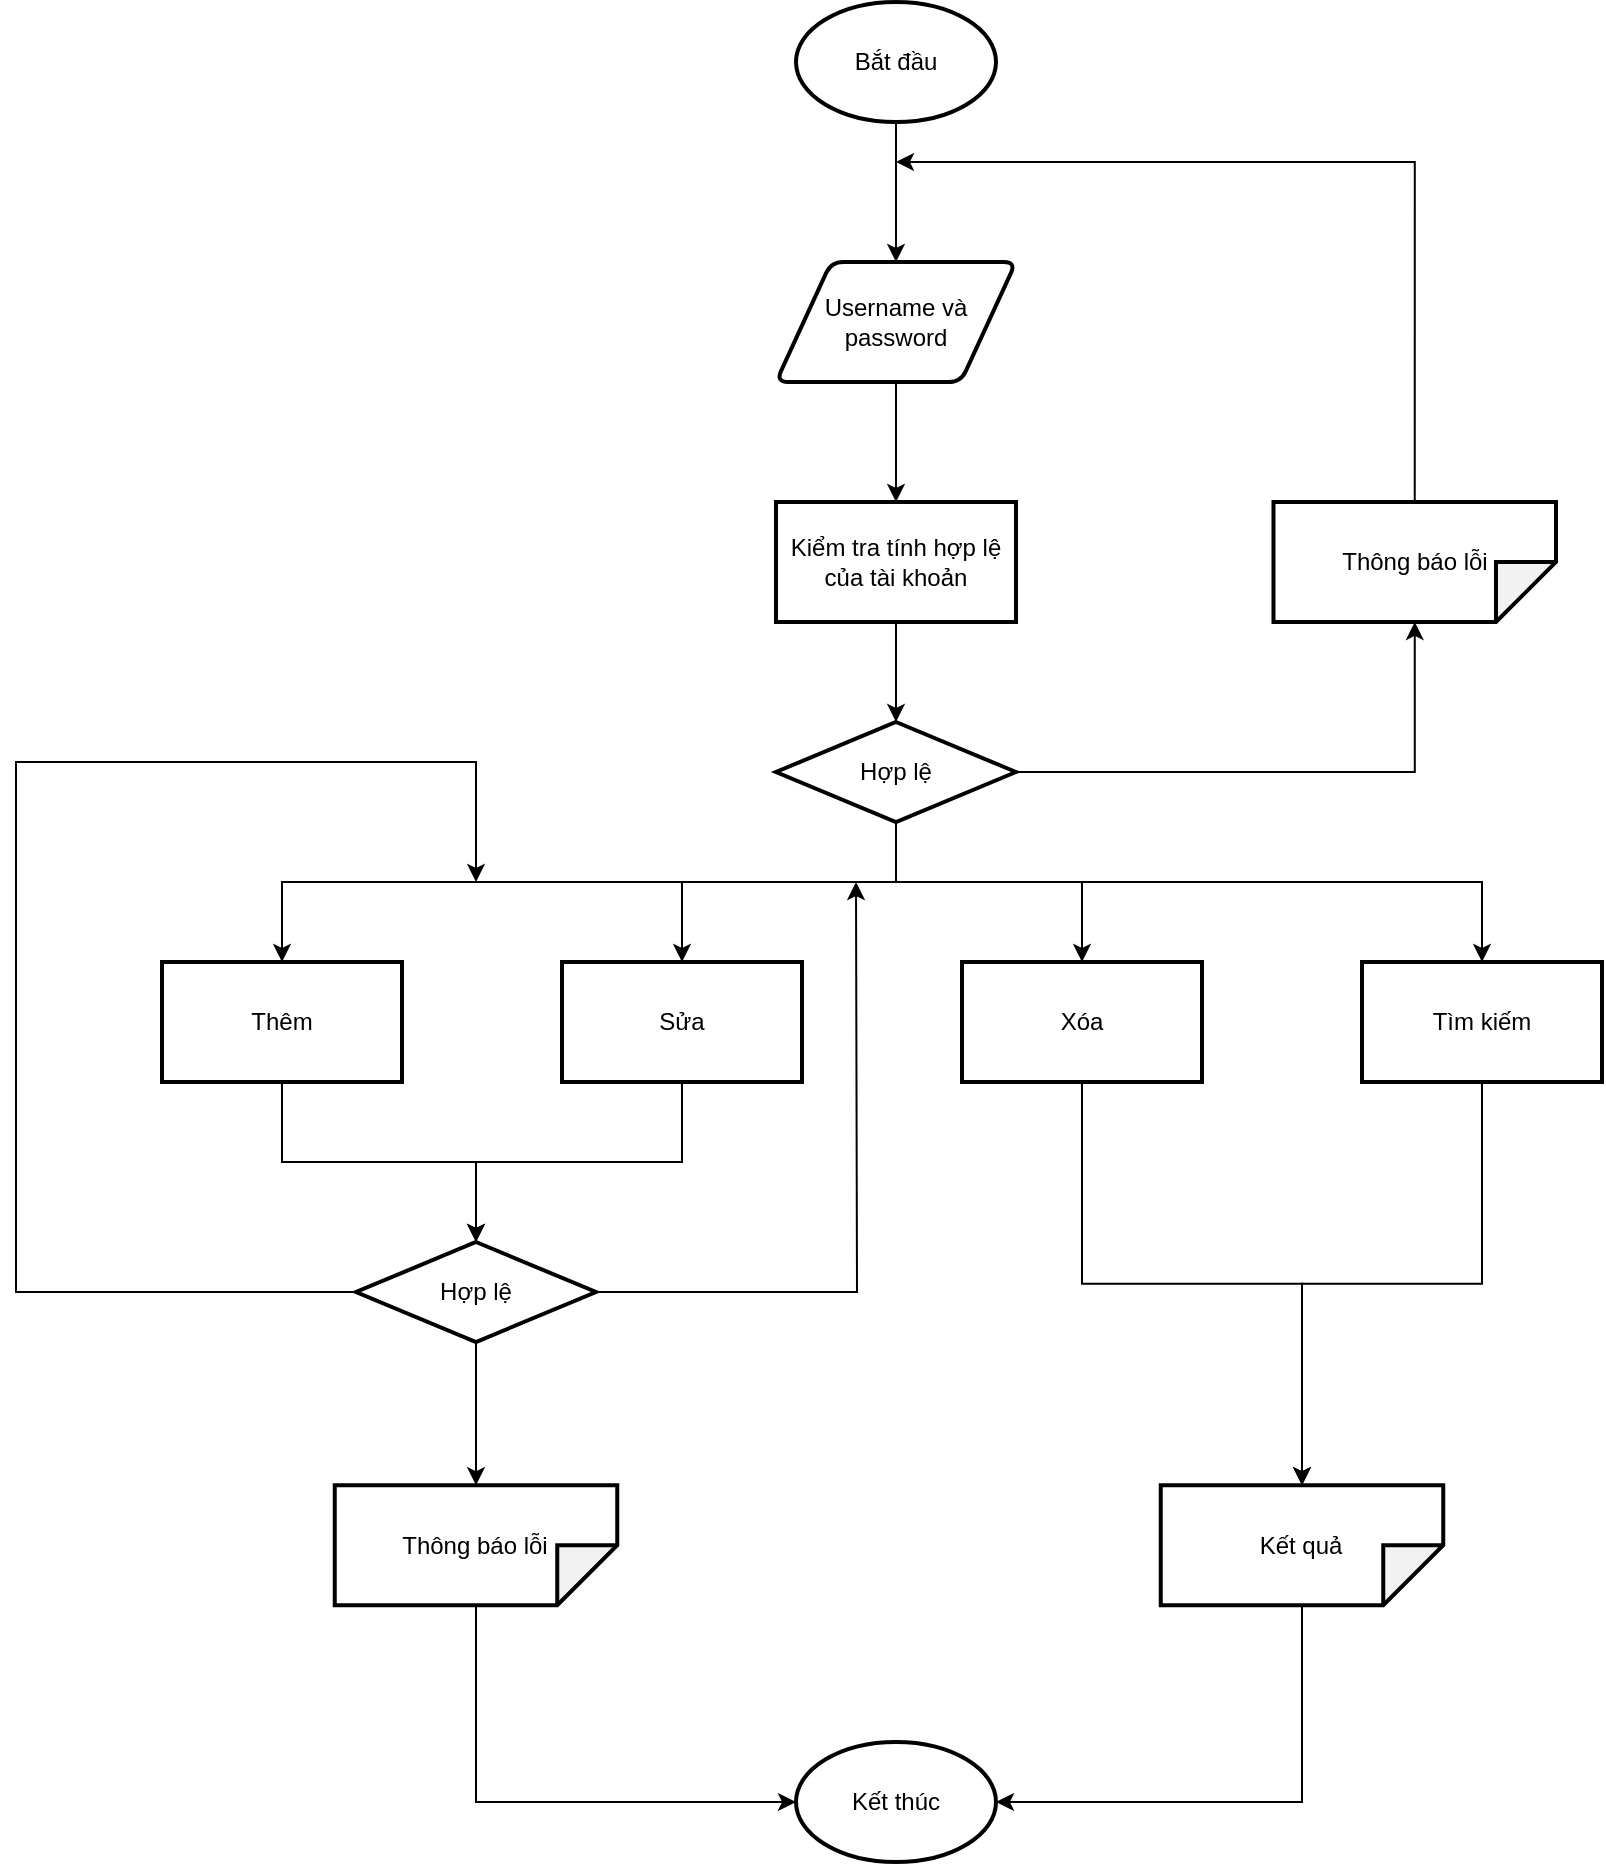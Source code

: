 <mxfile version="17.4.2" type="device"><diagram id="1JNvvJqESA4mk3-JipoX" name="Trang-1"><mxGraphModel dx="1912" dy="741" grid="1" gridSize="10" guides="1" tooltips="1" connect="1" arrows="1" fold="1" page="1" pageScale="1" pageWidth="827" pageHeight="1169" math="0" shadow="0"><root><mxCell id="0"/><mxCell id="1" parent="0"/><mxCell id="7SGK20ZrgnL2atK1vKqM-12" style="edgeStyle=orthogonalEdgeStyle;rounded=0;orthogonalLoop=1;jettySize=auto;html=1;entryX=0.5;entryY=0;entryDx=0;entryDy=0;fontColor=default;" edge="1" parent="1" source="7SGK20ZrgnL2atK1vKqM-1" target="7SGK20ZrgnL2atK1vKqM-2"><mxGeometry relative="1" as="geometry"/></mxCell><mxCell id="7SGK20ZrgnL2atK1vKqM-1" value="Bắt đầu" style="strokeWidth=2;html=1;shape=mxgraph.flowchart.start_1;whiteSpace=wrap;" vertex="1" parent="1"><mxGeometry x="370" y="140" width="100" height="60" as="geometry"/></mxCell><mxCell id="7SGK20ZrgnL2atK1vKqM-13" style="edgeStyle=orthogonalEdgeStyle;rounded=0;orthogonalLoop=1;jettySize=auto;html=1;fontColor=default;" edge="1" parent="1" source="7SGK20ZrgnL2atK1vKqM-2" target="7SGK20ZrgnL2atK1vKqM-3"><mxGeometry relative="1" as="geometry"/></mxCell><mxCell id="7SGK20ZrgnL2atK1vKqM-2" value="Username và password" style="shape=parallelogram;html=1;strokeWidth=2;perimeter=parallelogramPerimeter;whiteSpace=wrap;rounded=1;arcSize=12;size=0.23;" vertex="1" parent="1"><mxGeometry x="360" y="270" width="120" height="60" as="geometry"/></mxCell><mxCell id="7SGK20ZrgnL2atK1vKqM-14" style="edgeStyle=orthogonalEdgeStyle;rounded=0;orthogonalLoop=1;jettySize=auto;html=1;entryX=0.5;entryY=0;entryDx=0;entryDy=0;fontColor=default;" edge="1" parent="1" source="7SGK20ZrgnL2atK1vKqM-3" target="7SGK20ZrgnL2atK1vKqM-6"><mxGeometry relative="1" as="geometry"/></mxCell><mxCell id="7SGK20ZrgnL2atK1vKqM-3" value="Kiểm tra tính hợp lệ của tài khoản" style="rounded=0;whiteSpace=wrap;html=1;strokeWidth=2;" vertex="1" parent="1"><mxGeometry x="360" y="390" width="120" height="60" as="geometry"/></mxCell><mxCell id="7SGK20ZrgnL2atK1vKqM-20" style="edgeStyle=orthogonalEdgeStyle;rounded=0;orthogonalLoop=1;jettySize=auto;html=1;fontColor=default;" edge="1" parent="1" source="7SGK20ZrgnL2atK1vKqM-5"><mxGeometry relative="1" as="geometry"><mxPoint x="420" y="220" as="targetPoint"/><Array as="points"><mxPoint x="679" y="220"/></Array></mxGeometry></mxCell><mxCell id="7SGK20ZrgnL2atK1vKqM-5" value="Thông báo lỗi" style="shape=note;whiteSpace=wrap;html=1;backgroundOutline=1;darkOpacity=0.05;strokeWidth=2;rotation=90;spacing=2;labelBorderColor=none;fontColor=default;verticalAlign=middle;horizontal=0;" vertex="1" parent="1"><mxGeometry x="649.37" y="349.37" width="60" height="141.25" as="geometry"/></mxCell><mxCell id="7SGK20ZrgnL2atK1vKqM-15" style="edgeStyle=orthogonalEdgeStyle;rounded=0;orthogonalLoop=1;jettySize=auto;html=1;exitX=1;exitY=0.5;exitDx=0;exitDy=0;fontColor=default;" edge="1" parent="1" source="7SGK20ZrgnL2atK1vKqM-6" target="7SGK20ZrgnL2atK1vKqM-5"><mxGeometry relative="1" as="geometry"/></mxCell><mxCell id="7SGK20ZrgnL2atK1vKqM-22" style="edgeStyle=orthogonalEdgeStyle;rounded=0;orthogonalLoop=1;jettySize=auto;html=1;entryX=0.5;entryY=0;entryDx=0;entryDy=0;fontColor=default;" edge="1" parent="1" source="7SGK20ZrgnL2atK1vKqM-6" target="7SGK20ZrgnL2atK1vKqM-11"><mxGeometry relative="1" as="geometry"><Array as="points"><mxPoint x="420" y="580"/><mxPoint x="513" y="580"/></Array></mxGeometry></mxCell><mxCell id="7SGK20ZrgnL2atK1vKqM-23" style="edgeStyle=orthogonalEdgeStyle;rounded=0;orthogonalLoop=1;jettySize=auto;html=1;entryX=0.5;entryY=0;entryDx=0;entryDy=0;fontColor=default;" edge="1" parent="1" source="7SGK20ZrgnL2atK1vKqM-6" target="7SGK20ZrgnL2atK1vKqM-9"><mxGeometry relative="1" as="geometry"><Array as="points"><mxPoint x="420" y="580"/><mxPoint x="313" y="580"/></Array></mxGeometry></mxCell><mxCell id="7SGK20ZrgnL2atK1vKqM-24" style="edgeStyle=orthogonalEdgeStyle;rounded=0;orthogonalLoop=1;jettySize=auto;html=1;entryX=0.5;entryY=0;entryDx=0;entryDy=0;fontColor=default;" edge="1" parent="1"><mxGeometry relative="1" as="geometry"><mxPoint x="420" y="550" as="sourcePoint"/><mxPoint x="713" y="620" as="targetPoint"/><Array as="points"><mxPoint x="420" y="580"/><mxPoint x="713" y="580"/></Array></mxGeometry></mxCell><mxCell id="7SGK20ZrgnL2atK1vKqM-25" style="edgeStyle=orthogonalEdgeStyle;rounded=0;orthogonalLoop=1;jettySize=auto;html=1;fontColor=default;entryX=0.5;entryY=0;entryDx=0;entryDy=0;" edge="1" parent="1" target="7SGK20ZrgnL2atK1vKqM-10"><mxGeometry relative="1" as="geometry"><mxPoint x="420" y="550" as="sourcePoint"/><mxPoint x="113.032" y="620" as="targetPoint"/><Array as="points"><mxPoint x="420" y="580"/><mxPoint x="113" y="580"/></Array></mxGeometry></mxCell><mxCell id="7SGK20ZrgnL2atK1vKqM-6" value="Hợp lệ" style="rhombus;whiteSpace=wrap;html=1;strokeWidth=2;" vertex="1" parent="1"><mxGeometry x="360" y="500" width="120" height="50" as="geometry"/></mxCell><mxCell id="7SGK20ZrgnL2atK1vKqM-37" style="edgeStyle=orthogonalEdgeStyle;rounded=0;orthogonalLoop=1;jettySize=auto;html=1;entryX=0.5;entryY=0;entryDx=0;entryDy=0;fontColor=default;" edge="1" parent="1" source="7SGK20ZrgnL2atK1vKqM-9" target="7SGK20ZrgnL2atK1vKqM-27"><mxGeometry relative="1" as="geometry"/></mxCell><mxCell id="7SGK20ZrgnL2atK1vKqM-9" value="Sửa" style="rounded=0;whiteSpace=wrap;html=1;strokeWidth=2;" vertex="1" parent="1"><mxGeometry x="253" y="620" width="120" height="60" as="geometry"/></mxCell><mxCell id="7SGK20ZrgnL2atK1vKqM-36" style="edgeStyle=orthogonalEdgeStyle;rounded=0;orthogonalLoop=1;jettySize=auto;html=1;entryX=0.5;entryY=0;entryDx=0;entryDy=0;fontColor=default;" edge="1" parent="1" source="7SGK20ZrgnL2atK1vKqM-10" target="7SGK20ZrgnL2atK1vKqM-27"><mxGeometry relative="1" as="geometry"/></mxCell><mxCell id="7SGK20ZrgnL2atK1vKqM-10" value="Thêm" style="rounded=0;whiteSpace=wrap;html=1;strokeWidth=2;" vertex="1" parent="1"><mxGeometry x="53" y="620" width="120" height="60" as="geometry"/></mxCell><mxCell id="7SGK20ZrgnL2atK1vKqM-43" style="edgeStyle=orthogonalEdgeStyle;rounded=0;orthogonalLoop=1;jettySize=auto;html=1;fontColor=default;" edge="1" parent="1" source="7SGK20ZrgnL2atK1vKqM-11" target="7SGK20ZrgnL2atK1vKqM-29"><mxGeometry relative="1" as="geometry"/></mxCell><mxCell id="7SGK20ZrgnL2atK1vKqM-11" value="Xóa" style="rounded=0;whiteSpace=wrap;html=1;strokeWidth=2;" vertex="1" parent="1"><mxGeometry x="453" y="620" width="120" height="60" as="geometry"/></mxCell><mxCell id="7SGK20ZrgnL2atK1vKqM-45" style="edgeStyle=orthogonalEdgeStyle;rounded=0;orthogonalLoop=1;jettySize=auto;html=1;entryX=0;entryY=0.5;entryDx=0;entryDy=0;entryPerimeter=0;fontColor=default;" edge="1" parent="1" source="7SGK20ZrgnL2atK1vKqM-21" target="7SGK20ZrgnL2atK1vKqM-29"><mxGeometry relative="1" as="geometry"/></mxCell><mxCell id="7SGK20ZrgnL2atK1vKqM-21" value="Tìm kiếm" style="rounded=0;whiteSpace=wrap;html=1;strokeWidth=2;" vertex="1" parent="1"><mxGeometry x="653" y="620" width="120" height="60" as="geometry"/></mxCell><mxCell id="7SGK20ZrgnL2atK1vKqM-35" style="edgeStyle=orthogonalEdgeStyle;rounded=0;orthogonalLoop=1;jettySize=auto;html=1;fontColor=default;" edge="1" parent="1" source="7SGK20ZrgnL2atK1vKqM-27"><mxGeometry relative="1" as="geometry"><mxPoint x="400.0" y="580.0" as="targetPoint"/></mxGeometry></mxCell><mxCell id="7SGK20ZrgnL2atK1vKqM-39" style="edgeStyle=orthogonalEdgeStyle;rounded=0;orthogonalLoop=1;jettySize=auto;html=1;fontColor=default;" edge="1" parent="1" source="7SGK20ZrgnL2atK1vKqM-27"><mxGeometry relative="1" as="geometry"><mxPoint x="210" y="580" as="targetPoint"/><Array as="points"><mxPoint x="-20" y="785"/><mxPoint x="-20" y="520"/><mxPoint x="210" y="520"/></Array></mxGeometry></mxCell><mxCell id="7SGK20ZrgnL2atK1vKqM-41" style="edgeStyle=orthogonalEdgeStyle;rounded=0;orthogonalLoop=1;jettySize=auto;html=1;entryX=0;entryY=0.5;entryDx=0;entryDy=0;entryPerimeter=0;fontColor=default;" edge="1" parent="1" source="7SGK20ZrgnL2atK1vKqM-27" target="7SGK20ZrgnL2atK1vKqM-40"><mxGeometry relative="1" as="geometry"/></mxCell><mxCell id="7SGK20ZrgnL2atK1vKqM-27" value="Hợp lệ" style="rhombus;whiteSpace=wrap;html=1;strokeWidth=2;" vertex="1" parent="1"><mxGeometry x="150" y="760" width="120" height="50" as="geometry"/></mxCell><mxCell id="7SGK20ZrgnL2atK1vKqM-46" style="edgeStyle=orthogonalEdgeStyle;rounded=0;orthogonalLoop=1;jettySize=auto;html=1;entryX=1;entryY=0.5;entryDx=0;entryDy=0;entryPerimeter=0;fontColor=default;" edge="1" parent="1" source="7SGK20ZrgnL2atK1vKqM-29" target="7SGK20ZrgnL2atK1vKqM-30"><mxGeometry relative="1" as="geometry"><Array as="points"><mxPoint x="623" y="1040"/></Array></mxGeometry></mxCell><mxCell id="7SGK20ZrgnL2atK1vKqM-29" value="Kết quả" style="shape=note;whiteSpace=wrap;html=1;backgroundOutline=1;darkOpacity=0.05;strokeWidth=2;rotation=90;spacing=2;labelBorderColor=none;fontColor=default;verticalAlign=middle;horizontal=0;" vertex="1" parent="1"><mxGeometry x="593" y="841" width="60" height="141.25" as="geometry"/></mxCell><mxCell id="7SGK20ZrgnL2atK1vKqM-30" value="Kết thúc" style="strokeWidth=2;html=1;shape=mxgraph.flowchart.start_1;whiteSpace=wrap;" vertex="1" parent="1"><mxGeometry x="370" y="1010" width="100" height="60" as="geometry"/></mxCell><mxCell id="7SGK20ZrgnL2atK1vKqM-42" style="edgeStyle=orthogonalEdgeStyle;rounded=0;orthogonalLoop=1;jettySize=auto;html=1;entryX=0;entryY=0.5;entryDx=0;entryDy=0;entryPerimeter=0;fontColor=default;" edge="1" parent="1" source="7SGK20ZrgnL2atK1vKqM-40" target="7SGK20ZrgnL2atK1vKqM-30"><mxGeometry relative="1" as="geometry"><Array as="points"><mxPoint x="210" y="1040"/></Array></mxGeometry></mxCell><mxCell id="7SGK20ZrgnL2atK1vKqM-40" value="Thông báo lỗi" style="shape=note;whiteSpace=wrap;html=1;backgroundOutline=1;darkOpacity=0.05;strokeWidth=2;rotation=90;spacing=2;labelBorderColor=none;fontColor=default;verticalAlign=middle;horizontal=0;" vertex="1" parent="1"><mxGeometry x="180" y="841" width="60" height="141.25" as="geometry"/></mxCell></root></mxGraphModel></diagram></mxfile>
